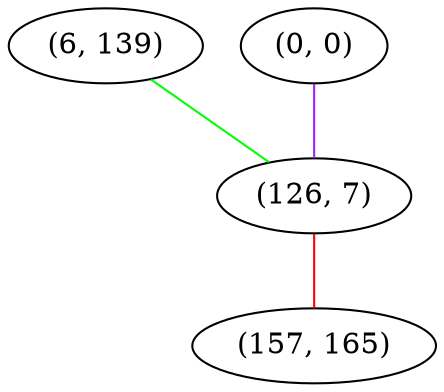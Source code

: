 graph "" {
"(6, 139)";
"(0, 0)";
"(126, 7)";
"(157, 165)";
"(6, 139)" -- "(126, 7)"  [color=green, key=0, weight=2];
"(0, 0)" -- "(126, 7)"  [color=purple, key=0, weight=4];
"(126, 7)" -- "(157, 165)"  [color=red, key=0, weight=1];
}
